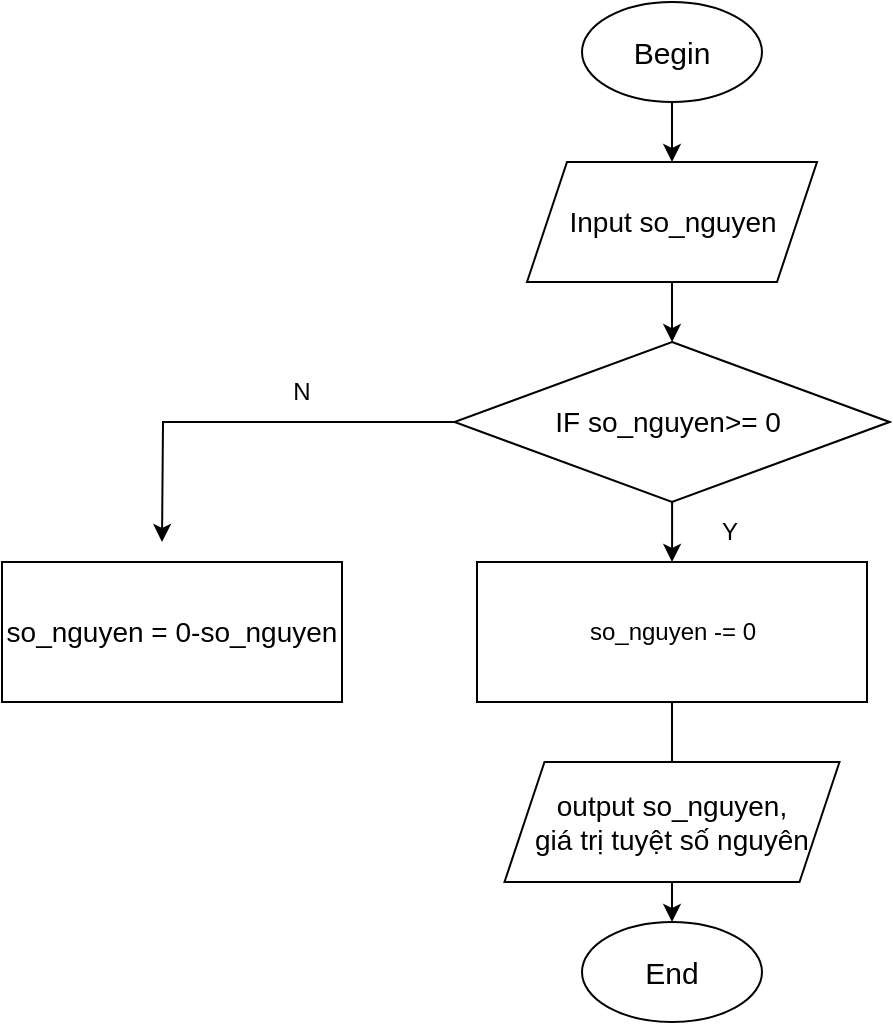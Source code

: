 <mxfile version="21.3.2" type="device" pages="6">
  <diagram name="bài 5" id="U9YtQZwNOXX5ka-FkjF2">
    <mxGraphModel dx="794" dy="523" grid="1" gridSize="10" guides="1" tooltips="1" connect="1" arrows="1" fold="1" page="1" pageScale="1" pageWidth="827" pageHeight="1169" math="0" shadow="0">
      <root>
        <mxCell id="0" />
        <mxCell id="1" parent="0" />
        <mxCell id="sISWanVRVo6WiU-uBJEr-9" value="" style="edgeStyle=orthogonalEdgeStyle;rounded=0;orthogonalLoop=1;jettySize=auto;html=1;" parent="1" source="sISWanVRVo6WiU-uBJEr-1" target="sISWanVRVo6WiU-uBJEr-2" edge="1">
          <mxGeometry relative="1" as="geometry" />
        </mxCell>
        <mxCell id="sISWanVRVo6WiU-uBJEr-1" value="Begin" style="ellipse;whiteSpace=wrap;html=1;fontSize=15;" parent="1" vertex="1">
          <mxGeometry x="340" y="20" width="90" height="50" as="geometry" />
        </mxCell>
        <mxCell id="sISWanVRVo6WiU-uBJEr-10" value="" style="edgeStyle=orthogonalEdgeStyle;rounded=0;orthogonalLoop=1;jettySize=auto;html=1;" parent="1" source="sISWanVRVo6WiU-uBJEr-2" target="sISWanVRVo6WiU-uBJEr-4" edge="1">
          <mxGeometry relative="1" as="geometry" />
        </mxCell>
        <mxCell id="sISWanVRVo6WiU-uBJEr-2" value="Input so_nguyen" style="shape=parallelogram;perimeter=parallelogramPerimeter;whiteSpace=wrap;html=1;fixedSize=1;fontSize=14;" parent="1" vertex="1">
          <mxGeometry x="312.5" y="100" width="145" height="60" as="geometry" />
        </mxCell>
        <mxCell id="sISWanVRVo6WiU-uBJEr-11" value="" style="edgeStyle=orthogonalEdgeStyle;rounded=0;orthogonalLoop=1;jettySize=auto;html=1;" parent="1" source="sISWanVRVo6WiU-uBJEr-4" target="sISWanVRVo6WiU-uBJEr-5" edge="1">
          <mxGeometry relative="1" as="geometry" />
        </mxCell>
        <mxCell id="sISWanVRVo6WiU-uBJEr-13" style="edgeStyle=orthogonalEdgeStyle;rounded=0;orthogonalLoop=1;jettySize=auto;html=1;" parent="1" source="sISWanVRVo6WiU-uBJEr-4" edge="1">
          <mxGeometry relative="1" as="geometry">
            <mxPoint x="130" y="290" as="targetPoint" />
          </mxGeometry>
        </mxCell>
        <mxCell id="sISWanVRVo6WiU-uBJEr-4" value="IF so_nguyen&amp;gt;= 0&amp;nbsp;" style="rhombus;whiteSpace=wrap;html=1;fontSize=14;" parent="1" vertex="1">
          <mxGeometry x="276.25" y="190" width="217.5" height="80" as="geometry" />
        </mxCell>
        <mxCell id="sISWanVRVo6WiU-uBJEr-12" value="" style="edgeStyle=orthogonalEdgeStyle;rounded=0;orthogonalLoop=1;jettySize=auto;html=1;" parent="1" source="sISWanVRVo6WiU-uBJEr-5" target="sISWanVRVo6WiU-uBJEr-8" edge="1">
          <mxGeometry relative="1" as="geometry" />
        </mxCell>
        <mxCell id="sISWanVRVo6WiU-uBJEr-5" value="so_nguyen -= 0" style="rounded=0;whiteSpace=wrap;html=1;" parent="1" vertex="1">
          <mxGeometry x="287.5" y="300" width="195" height="70" as="geometry" />
        </mxCell>
        <mxCell id="sISWanVRVo6WiU-uBJEr-6" value="&lt;font style=&quot;font-size: 14px;&quot;&gt;so_nguyen = 0-so_nguyen&lt;/font&gt;" style="rounded=0;whiteSpace=wrap;html=1;" parent="1" vertex="1">
          <mxGeometry x="50" y="300" width="170" height="70" as="geometry" />
        </mxCell>
        <mxCell id="sISWanVRVo6WiU-uBJEr-7" value="output so_nguyen,&lt;br&gt;giá trị tuyệt số nguyên" style="shape=parallelogram;perimeter=parallelogramPerimeter;whiteSpace=wrap;html=1;fixedSize=1;fontSize=14;" parent="1" vertex="1">
          <mxGeometry x="301.25" y="400" width="167.5" height="60" as="geometry" />
        </mxCell>
        <mxCell id="sISWanVRVo6WiU-uBJEr-8" value="End" style="ellipse;whiteSpace=wrap;html=1;fontSize=15;" parent="1" vertex="1">
          <mxGeometry x="340" y="480" width="90" height="50" as="geometry" />
        </mxCell>
        <mxCell id="sISWanVRVo6WiU-uBJEr-14" value="Y" style="text;html=1;strokeColor=none;fillColor=none;align=center;verticalAlign=middle;whiteSpace=wrap;rounded=0;" parent="1" vertex="1">
          <mxGeometry x="384" y="270" width="60" height="30" as="geometry" />
        </mxCell>
        <mxCell id="sISWanVRVo6WiU-uBJEr-16" value="N" style="text;html=1;strokeColor=none;fillColor=none;align=center;verticalAlign=middle;whiteSpace=wrap;rounded=0;" parent="1" vertex="1">
          <mxGeometry x="170" y="200" width="60" height="30" as="geometry" />
        </mxCell>
      </root>
    </mxGraphModel>
  </diagram>
  <diagram id="QT9K5VBL_IwrF22_GPTk" name="bài 6">
    <mxGraphModel dx="885" dy="523" grid="1" gridSize="10" guides="1" tooltips="1" connect="1" arrows="1" fold="1" page="1" pageScale="1" pageWidth="827" pageHeight="1169" math="0" shadow="0">
      <root>
        <mxCell id="0" />
        <mxCell id="1" parent="0" />
        <mxCell id="j7_jc3YkNV9KZ9nZa7Y4-8" value="" style="edgeStyle=orthogonalEdgeStyle;rounded=0;orthogonalLoop=1;jettySize=auto;html=1;" edge="1" parent="1" source="j7_jc3YkNV9KZ9nZa7Y4-1" target="j7_jc3YkNV9KZ9nZa7Y4-2">
          <mxGeometry relative="1" as="geometry" />
        </mxCell>
        <mxCell id="j7_jc3YkNV9KZ9nZa7Y4-1" value="Begin" style="ellipse;whiteSpace=wrap;html=1;" vertex="1" parent="1">
          <mxGeometry x="260" y="10" width="110" height="60" as="geometry" />
        </mxCell>
        <mxCell id="j7_jc3YkNV9KZ9nZa7Y4-9" value="" style="edgeStyle=orthogonalEdgeStyle;rounded=0;orthogonalLoop=1;jettySize=auto;html=1;" edge="1" parent="1" source="j7_jc3YkNV9KZ9nZa7Y4-2" target="j7_jc3YkNV9KZ9nZa7Y4-3">
          <mxGeometry relative="1" as="geometry" />
        </mxCell>
        <mxCell id="j7_jc3YkNV9KZ9nZa7Y4-2" value="Input&amp;nbsp; sum_lesson,&lt;br&gt;current_sum_lesson" style="shape=parallelogram;perimeter=parallelogramPerimeter;whiteSpace=wrap;html=1;fixedSize=1;" vertex="1" parent="1">
          <mxGeometry x="242.5" y="100" width="145" height="60" as="geometry" />
        </mxCell>
        <mxCell id="j7_jc3YkNV9KZ9nZa7Y4-10" value="" style="edgeStyle=orthogonalEdgeStyle;rounded=0;orthogonalLoop=1;jettySize=auto;html=1;" edge="1" parent="1" source="j7_jc3YkNV9KZ9nZa7Y4-3" target="j7_jc3YkNV9KZ9nZa7Y4-4">
          <mxGeometry relative="1" as="geometry" />
        </mxCell>
        <mxCell id="j7_jc3YkNV9KZ9nZa7Y4-3" value="percent = current_sum_lesson/sum_lesson*100" style="rounded=0;whiteSpace=wrap;html=1;" vertex="1" parent="1">
          <mxGeometry x="182.5" y="190" width="265" height="60" as="geometry" />
        </mxCell>
        <mxCell id="j7_jc3YkNV9KZ9nZa7Y4-11" value="" style="edgeStyle=orthogonalEdgeStyle;rounded=0;orthogonalLoop=1;jettySize=auto;html=1;" edge="1" parent="1" source="j7_jc3YkNV9KZ9nZa7Y4-4">
          <mxGeometry relative="1" as="geometry">
            <mxPoint x="315" y="390" as="targetPoint" />
          </mxGeometry>
        </mxCell>
        <mxCell id="j7_jc3YkNV9KZ9nZa7Y4-13" style="edgeStyle=orthogonalEdgeStyle;rounded=0;orthogonalLoop=1;jettySize=auto;html=1;entryX=0.5;entryY=0;entryDx=0;entryDy=0;" edge="1" parent="1" source="j7_jc3YkNV9KZ9nZa7Y4-4" target="j7_jc3YkNV9KZ9nZa7Y4-16">
          <mxGeometry relative="1" as="geometry">
            <mxPoint x="110" y="380" as="targetPoint" />
          </mxGeometry>
        </mxCell>
        <mxCell id="j7_jc3YkNV9KZ9nZa7Y4-4" value="If percent &amp;lt; 75%" style="rhombus;whiteSpace=wrap;html=1;" vertex="1" parent="1">
          <mxGeometry x="212.5" y="280" width="205" height="80" as="geometry" />
        </mxCell>
        <mxCell id="j7_jc3YkNV9KZ9nZa7Y4-19" value="" style="edgeStyle=orthogonalEdgeStyle;rounded=0;orthogonalLoop=1;jettySize=auto;html=1;" edge="1" parent="1" source="j7_jc3YkNV9KZ9nZa7Y4-7" target="j7_jc3YkNV9KZ9nZa7Y4-17">
          <mxGeometry relative="1" as="geometry" />
        </mxCell>
        <mxCell id="j7_jc3YkNV9KZ9nZa7Y4-7" value="Output&amp;nbsp;&lt;br&gt;percent,&lt;br&gt;ineligible for the exam" style="shape=parallelogram;perimeter=parallelogramPerimeter;whiteSpace=wrap;html=1;fixedSize=1;" vertex="1" parent="1">
          <mxGeometry x="231.25" y="400" width="167.5" height="60" as="geometry" />
        </mxCell>
        <mxCell id="j7_jc3YkNV9KZ9nZa7Y4-14" value="Y" style="text;html=1;strokeColor=none;fillColor=none;align=center;verticalAlign=middle;whiteSpace=wrap;rounded=0;" vertex="1" parent="1">
          <mxGeometry x="315" y="360" width="60" height="30" as="geometry" />
        </mxCell>
        <mxCell id="j7_jc3YkNV9KZ9nZa7Y4-15" value="N" style="text;html=1;strokeColor=none;fillColor=none;align=center;verticalAlign=middle;whiteSpace=wrap;rounded=0;" vertex="1" parent="1">
          <mxGeometry x="140" y="290" width="60" height="30" as="geometry" />
        </mxCell>
        <mxCell id="j7_jc3YkNV9KZ9nZa7Y4-16" value="Output&lt;br&gt;percent,&lt;br&gt;qualified for the exam" style="shape=parallelogram;perimeter=parallelogramPerimeter;whiteSpace=wrap;html=1;fixedSize=1;" vertex="1" parent="1">
          <mxGeometry x="37.5" y="400" width="172.5" height="60" as="geometry" />
        </mxCell>
        <mxCell id="j7_jc3YkNV9KZ9nZa7Y4-17" value="End" style="ellipse;whiteSpace=wrap;html=1;" vertex="1" parent="1">
          <mxGeometry x="260" y="500" width="110" height="60" as="geometry" />
        </mxCell>
      </root>
    </mxGraphModel>
  </diagram>
  <diagram id="qfAwkYJ0hN4C6Rzcit2L" name="bài 7">
    <mxGraphModel dx="1041" dy="615" grid="1" gridSize="10" guides="1" tooltips="1" connect="1" arrows="1" fold="1" page="1" pageScale="1" pageWidth="827" pageHeight="1169" math="0" shadow="0">
      <root>
        <mxCell id="0" />
        <mxCell id="1" parent="0" />
        <mxCell id="bpZMBX_TH1gXUToh-O47-13" value="" style="edgeStyle=orthogonalEdgeStyle;rounded=0;orthogonalLoop=1;jettySize=auto;html=1;" edge="1" parent="1" source="bpZMBX_TH1gXUToh-O47-1" target="bpZMBX_TH1gXUToh-O47-3">
          <mxGeometry relative="1" as="geometry" />
        </mxCell>
        <mxCell id="bpZMBX_TH1gXUToh-O47-1" value="Begin" style="ellipse;whiteSpace=wrap;html=1;" vertex="1" parent="1">
          <mxGeometry x="380.5" y="10" width="109.5" height="60" as="geometry" />
        </mxCell>
        <mxCell id="bpZMBX_TH1gXUToh-O47-2" value="Input kg&amp;nbsp;" style="shape=parallelogram;perimeter=parallelogramPerimeter;whiteSpace=wrap;html=1;fixedSize=1;flipH=1;flipV=1;direction=west;" vertex="1" parent="1">
          <mxGeometry x="375.5" y="110" width="120" height="60" as="geometry" />
        </mxCell>
        <mxCell id="bpZMBX_TH1gXUToh-O47-14" value="" style="edgeStyle=orthogonalEdgeStyle;rounded=0;orthogonalLoop=1;jettySize=auto;html=1;" edge="1" parent="1" source="bpZMBX_TH1gXUToh-O47-3" target="bpZMBX_TH1gXUToh-O47-4">
          <mxGeometry relative="1" as="geometry" />
        </mxCell>
        <mxCell id="bpZMBX_TH1gXUToh-O47-22" value="" style="edgeStyle=orthogonalEdgeStyle;rounded=0;orthogonalLoop=1;jettySize=auto;html=1;" edge="1" parent="1" source="bpZMBX_TH1gXUToh-O47-3" target="bpZMBX_TH1gXUToh-O47-11">
          <mxGeometry relative="1" as="geometry" />
        </mxCell>
        <mxCell id="bpZMBX_TH1gXUToh-O47-3" value="IF kg &amp;lt;= 10" style="rhombus;whiteSpace=wrap;html=1;flipH=1;flipV=1;direction=west;" vertex="1" parent="1">
          <mxGeometry x="357.5" y="193" width="155" height="80" as="geometry" />
        </mxCell>
        <mxCell id="bpZMBX_TH1gXUToh-O47-24" value="" style="edgeStyle=orthogonalEdgeStyle;rounded=0;orthogonalLoop=1;jettySize=auto;html=1;" edge="1" parent="1" source="bpZMBX_TH1gXUToh-O47-4" target="bpZMBX_TH1gXUToh-O47-23">
          <mxGeometry relative="1" as="geometry" />
        </mxCell>
        <mxCell id="bpZMBX_TH1gXUToh-O47-26" value="" style="edgeStyle=orthogonalEdgeStyle;rounded=0;orthogonalLoop=1;jettySize=auto;html=1;" edge="1" parent="1" source="bpZMBX_TH1gXUToh-O47-4">
          <mxGeometry relative="1" as="geometry">
            <mxPoint x="435.5" y="417" as="targetPoint" />
          </mxGeometry>
        </mxCell>
        <mxCell id="bpZMBX_TH1gXUToh-O47-4" value="If 10&amp;lt;kg&amp;lt;20" style="rhombus;whiteSpace=wrap;html=1;flipH=1;flipV=1;direction=west;" vertex="1" parent="1">
          <mxGeometry x="358" y="307" width="155" height="80" as="geometry" />
        </mxCell>
        <mxCell id="bpZMBX_TH1gXUToh-O47-36" style="edgeStyle=orthogonalEdgeStyle;rounded=0;orthogonalLoop=1;jettySize=auto;html=1;" edge="1" parent="1" source="bpZMBX_TH1gXUToh-O47-11">
          <mxGeometry relative="1" as="geometry">
            <mxPoint x="80" y="560" as="targetPoint" />
          </mxGeometry>
        </mxCell>
        <mxCell id="bpZMBX_TH1gXUToh-O47-11" value="cost = kg*5" style="rounded=0;whiteSpace=wrap;html=1;" vertex="1" parent="1">
          <mxGeometry x="160" y="203" width="120" height="60" as="geometry" />
        </mxCell>
        <mxCell id="bpZMBX_TH1gXUToh-O47-18" value="N" style="text;html=1;strokeColor=none;fillColor=none;align=center;verticalAlign=middle;whiteSpace=wrap;rounded=0;" vertex="1" parent="1">
          <mxGeometry x="430.5" y="273" width="60" height="30" as="geometry" />
        </mxCell>
        <mxCell id="bpZMBX_TH1gXUToh-O47-19" value="N" style="text;html=1;strokeColor=none;fillColor=none;align=center;verticalAlign=middle;whiteSpace=wrap;rounded=0;" vertex="1" parent="1">
          <mxGeometry x="453" y="387" width="60" height="30" as="geometry" />
        </mxCell>
        <mxCell id="bpZMBX_TH1gXUToh-O47-40" style="edgeStyle=orthogonalEdgeStyle;rounded=0;orthogonalLoop=1;jettySize=auto;html=1;" edge="1" parent="1" source="bpZMBX_TH1gXUToh-O47-23">
          <mxGeometry relative="1" as="geometry">
            <mxPoint x="80" y="347" as="targetPoint" />
          </mxGeometry>
        </mxCell>
        <mxCell id="bpZMBX_TH1gXUToh-O47-23" value="cost = kg*7" style="rounded=0;whiteSpace=wrap;html=1;" vertex="1" parent="1">
          <mxGeometry x="160" y="317" width="120" height="60" as="geometry" />
        </mxCell>
        <mxCell id="bpZMBX_TH1gXUToh-O47-31" value="" style="edgeStyle=orthogonalEdgeStyle;rounded=0;orthogonalLoop=1;jettySize=auto;html=1;" edge="1" parent="1" source="bpZMBX_TH1gXUToh-O47-27" target="bpZMBX_TH1gXUToh-O47-28">
          <mxGeometry relative="1" as="geometry" />
        </mxCell>
        <mxCell id="bpZMBX_TH1gXUToh-O47-27" value="cost= kg*10" style="rounded=0;whiteSpace=wrap;html=1;" vertex="1" parent="1">
          <mxGeometry x="375.5" y="430" width="120" height="60" as="geometry" />
        </mxCell>
        <mxCell id="bpZMBX_TH1gXUToh-O47-34" value="" style="edgeStyle=orthogonalEdgeStyle;rounded=0;orthogonalLoop=1;jettySize=auto;html=1;" edge="1" parent="1" source="bpZMBX_TH1gXUToh-O47-28" target="bpZMBX_TH1gXUToh-O47-33">
          <mxGeometry relative="1" as="geometry" />
        </mxCell>
        <mxCell id="bpZMBX_TH1gXUToh-O47-28" value="Output&lt;br&gt;kg,&lt;br&gt;cost" style="shape=parallelogram;perimeter=parallelogramPerimeter;whiteSpace=wrap;html=1;fixedSize=1;flipH=1;flipV=1;direction=west;" vertex="1" parent="1">
          <mxGeometry x="375" y="525" width="120" height="60" as="geometry" />
        </mxCell>
        <mxCell id="bpZMBX_TH1gXUToh-O47-29" value="Y" style="text;html=1;strokeColor=none;fillColor=none;align=center;verticalAlign=middle;whiteSpace=wrap;rounded=0;" vertex="1" parent="1">
          <mxGeometry x="297.5" y="203" width="60" height="30" as="geometry" />
        </mxCell>
        <mxCell id="bpZMBX_TH1gXUToh-O47-30" value="Y" style="text;html=1;strokeColor=none;fillColor=none;align=center;verticalAlign=middle;whiteSpace=wrap;rounded=0;" vertex="1" parent="1">
          <mxGeometry x="297.5" y="317" width="60" height="30" as="geometry" />
        </mxCell>
        <mxCell id="bpZMBX_TH1gXUToh-O47-33" value="End" style="ellipse;whiteSpace=wrap;html=1;" vertex="1" parent="1">
          <mxGeometry x="380.5" y="620" width="110" height="70" as="geometry" />
        </mxCell>
        <mxCell id="bpZMBX_TH1gXUToh-O47-39" style="edgeStyle=orthogonalEdgeStyle;rounded=0;orthogonalLoop=1;jettySize=auto;html=1;entryX=1;entryY=0.5;entryDx=0;entryDy=0;" edge="1" parent="1" source="bpZMBX_TH1gXUToh-O47-11" target="bpZMBX_TH1gXUToh-O47-28">
          <mxGeometry relative="1" as="geometry">
            <mxPoint x="80" y="560" as="targetPoint" />
            <Array as="points">
              <mxPoint x="80" y="233" />
              <mxPoint x="80" y="555" />
            </Array>
          </mxGeometry>
        </mxCell>
      </root>
    </mxGraphModel>
  </diagram>
  <diagram id="3U2pOrKbeL-ZM2x_FUtW" name="Bài 8">
    <mxGraphModel dx="885" dy="523" grid="1" gridSize="10" guides="1" tooltips="1" connect="1" arrows="1" fold="1" page="1" pageScale="1" pageWidth="827" pageHeight="1169" math="0" shadow="0">
      <root>
        <mxCell id="0" />
        <mxCell id="1" parent="0" />
        <mxCell id="BPVdfWYFSBXbLGdyFyDm-9" value="" style="edgeStyle=orthogonalEdgeStyle;rounded=0;orthogonalLoop=1;jettySize=auto;html=1;" edge="1" parent="1" source="qEwUMLGg2oMo6g-tghVz-1" target="BPVdfWYFSBXbLGdyFyDm-3">
          <mxGeometry relative="1" as="geometry" />
        </mxCell>
        <mxCell id="qEwUMLGg2oMo6g-tghVz-1" value="Begin" style="ellipse;whiteSpace=wrap;html=1;" vertex="1" parent="1">
          <mxGeometry x="350" width="100" height="60" as="geometry" />
        </mxCell>
        <mxCell id="BPVdfWYFSBXbLGdyFyDm-8" value="" style="edgeStyle=orthogonalEdgeStyle;rounded=0;orthogonalLoop=1;jettySize=auto;html=1;" edge="1" parent="1" source="BPVdfWYFSBXbLGdyFyDm-1" target="BPVdfWYFSBXbLGdyFyDm-3">
          <mxGeometry relative="1" as="geometry" />
        </mxCell>
        <mxCell id="BPVdfWYFSBXbLGdyFyDm-1" value="Input year" style="shape=parallelogram;perimeter=parallelogramPerimeter;whiteSpace=wrap;html=1;fixedSize=1;" vertex="1" parent="1">
          <mxGeometry x="340" y="80" width="120" height="60" as="geometry" />
        </mxCell>
        <mxCell id="BPVdfWYFSBXbLGdyFyDm-6" style="edgeStyle=orthogonalEdgeStyle;rounded=0;orthogonalLoop=1;jettySize=auto;html=1;entryX=0.5;entryY=0;entryDx=0;entryDy=0;" edge="1" parent="1" source="BPVdfWYFSBXbLGdyFyDm-3" target="BPVdfWYFSBXbLGdyFyDm-5">
          <mxGeometry relative="1" as="geometry" />
        </mxCell>
        <mxCell id="BPVdfWYFSBXbLGdyFyDm-7" value="" style="edgeStyle=orthogonalEdgeStyle;rounded=0;orthogonalLoop=1;jettySize=auto;html=1;" edge="1" parent="1" source="BPVdfWYFSBXbLGdyFyDm-3" target="BPVdfWYFSBXbLGdyFyDm-4">
          <mxGeometry relative="1" as="geometry" />
        </mxCell>
        <mxCell id="BPVdfWYFSBXbLGdyFyDm-3" value="If year%4=0" style="rhombus;whiteSpace=wrap;html=1;" vertex="1" parent="1">
          <mxGeometry x="330" y="170" width="140" height="80" as="geometry" />
        </mxCell>
        <mxCell id="BPVdfWYFSBXbLGdyFyDm-4" value="Output&lt;br&gt;Leap year" style="shape=parallelogram;perimeter=parallelogramPerimeter;whiteSpace=wrap;html=1;fixedSize=1;" vertex="1" parent="1">
          <mxGeometry x="340" y="290" width="120" height="60" as="geometry" />
        </mxCell>
        <mxCell id="BPVdfWYFSBXbLGdyFyDm-5" value="Output&lt;br&gt;Not leap year" style="shape=parallelogram;perimeter=parallelogramPerimeter;whiteSpace=wrap;html=1;fixedSize=1;" vertex="1" parent="1">
          <mxGeometry x="150" y="290" width="120" height="60" as="geometry" />
        </mxCell>
      </root>
    </mxGraphModel>
  </diagram>
  <diagram id="mmPP5GzyprtqwLeuGIsR" name="Bài 9">
    <mxGraphModel dx="794" dy="523" grid="1" gridSize="10" guides="1" tooltips="1" connect="1" arrows="1" fold="1" page="1" pageScale="1" pageWidth="827" pageHeight="1169" math="0" shadow="0">
      <root>
        <mxCell id="0" />
        <mxCell id="1" parent="0" />
        <mxCell id="tXPoECYmOmHlPiixlCCm-11" value="" style="edgeStyle=orthogonalEdgeStyle;rounded=0;orthogonalLoop=1;jettySize=auto;html=1;" parent="1" source="tXPoECYmOmHlPiixlCCm-1" target="tXPoECYmOmHlPiixlCCm-2" edge="1">
          <mxGeometry relative="1" as="geometry" />
        </mxCell>
        <mxCell id="tXPoECYmOmHlPiixlCCm-1" value="Begin" style="ellipse;whiteSpace=wrap;html=1;" parent="1" vertex="1">
          <mxGeometry x="40" y="10" width="100" height="60" as="geometry" />
        </mxCell>
        <mxCell id="tXPoECYmOmHlPiixlCCm-12" value="" style="edgeStyle=orthogonalEdgeStyle;rounded=0;orthogonalLoop=1;jettySize=auto;html=1;" parent="1" source="tXPoECYmOmHlPiixlCCm-2" target="tXPoECYmOmHlPiixlCCm-4" edge="1">
          <mxGeometry relative="1" as="geometry" />
        </mxCell>
        <mxCell id="tXPoECYmOmHlPiixlCCm-2" value="Input number" style="shape=parallelogram;perimeter=parallelogramPerimeter;whiteSpace=wrap;html=1;fixedSize=1;" parent="1" vertex="1">
          <mxGeometry x="30" y="190" width="120" height="60" as="geometry" />
        </mxCell>
        <mxCell id="tXPoECYmOmHlPiixlCCm-13" value="" style="edgeStyle=orthogonalEdgeStyle;rounded=0;orthogonalLoop=1;jettySize=auto;html=1;" parent="1" source="tXPoECYmOmHlPiixlCCm-4" target="tXPoECYmOmHlPiixlCCm-5" edge="1">
          <mxGeometry relative="1" as="geometry" />
        </mxCell>
        <mxCell id="tXPoECYmOmHlPiixlCCm-73" value="" style="edgeStyle=orthogonalEdgeStyle;rounded=0;orthogonalLoop=1;jettySize=auto;html=1;" parent="1" source="tXPoECYmOmHlPiixlCCm-4" target="tXPoECYmOmHlPiixlCCm-37" edge="1">
          <mxGeometry relative="1" as="geometry" />
        </mxCell>
        <mxCell id="tXPoECYmOmHlPiixlCCm-4" value="number =1" style="rhombus;whiteSpace=wrap;html=1;" parent="1" vertex="1">
          <mxGeometry x="190" y="181" width="120" height="80" as="geometry" />
        </mxCell>
        <mxCell id="tXPoECYmOmHlPiixlCCm-14" value="" style="edgeStyle=orthogonalEdgeStyle;rounded=0;orthogonalLoop=1;jettySize=auto;html=1;" parent="1" source="tXPoECYmOmHlPiixlCCm-5" target="tXPoECYmOmHlPiixlCCm-6" edge="1">
          <mxGeometry relative="1" as="geometry" />
        </mxCell>
        <mxCell id="tXPoECYmOmHlPiixlCCm-72" value="" style="edgeStyle=orthogonalEdgeStyle;rounded=0;orthogonalLoop=1;jettySize=auto;html=1;" parent="1" source="tXPoECYmOmHlPiixlCCm-5" target="tXPoECYmOmHlPiixlCCm-38" edge="1">
          <mxGeometry relative="1" as="geometry" />
        </mxCell>
        <mxCell id="tXPoECYmOmHlPiixlCCm-5" value="number =2" style="rhombus;whiteSpace=wrap;html=1;" parent="1" vertex="1">
          <mxGeometry x="340" y="180" width="120" height="80" as="geometry" />
        </mxCell>
        <mxCell id="tXPoECYmOmHlPiixlCCm-29" value="" style="edgeStyle=orthogonalEdgeStyle;rounded=0;orthogonalLoop=1;jettySize=auto;html=1;" parent="1" source="tXPoECYmOmHlPiixlCCm-6" target="tXPoECYmOmHlPiixlCCm-7" edge="1">
          <mxGeometry relative="1" as="geometry" />
        </mxCell>
        <mxCell id="tXPoECYmOmHlPiixlCCm-52" value="" style="edgeStyle=orthogonalEdgeStyle;rounded=0;orthogonalLoop=1;jettySize=auto;html=1;" parent="1" source="tXPoECYmOmHlPiixlCCm-6" target="tXPoECYmOmHlPiixlCCm-39" edge="1">
          <mxGeometry relative="1" as="geometry" />
        </mxCell>
        <mxCell id="tXPoECYmOmHlPiixlCCm-6" value="number =3" style="rhombus;whiteSpace=wrap;html=1;" parent="1" vertex="1">
          <mxGeometry x="490" y="180" width="120" height="80" as="geometry" />
        </mxCell>
        <mxCell id="tXPoECYmOmHlPiixlCCm-30" value="" style="edgeStyle=orthogonalEdgeStyle;rounded=0;orthogonalLoop=1;jettySize=auto;html=1;" parent="1" source="tXPoECYmOmHlPiixlCCm-7" target="tXPoECYmOmHlPiixlCCm-10" edge="1">
          <mxGeometry relative="1" as="geometry" />
        </mxCell>
        <mxCell id="tXPoECYmOmHlPiixlCCm-53" value="" style="edgeStyle=orthogonalEdgeStyle;rounded=0;orthogonalLoop=1;jettySize=auto;html=1;" parent="1" source="tXPoECYmOmHlPiixlCCm-7" target="tXPoECYmOmHlPiixlCCm-40" edge="1">
          <mxGeometry relative="1" as="geometry" />
        </mxCell>
        <mxCell id="tXPoECYmOmHlPiixlCCm-7" value="number =4" style="rhombus;whiteSpace=wrap;html=1;" parent="1" vertex="1">
          <mxGeometry x="495" y="295" width="110" height="80" as="geometry" />
        </mxCell>
        <mxCell id="tXPoECYmOmHlPiixlCCm-32" value="" style="edgeStyle=orthogonalEdgeStyle;rounded=0;orthogonalLoop=1;jettySize=auto;html=1;" parent="1" source="tXPoECYmOmHlPiixlCCm-8" target="tXPoECYmOmHlPiixlCCm-9" edge="1">
          <mxGeometry relative="1" as="geometry" />
        </mxCell>
        <mxCell id="tXPoECYmOmHlPiixlCCm-55" value="" style="edgeStyle=orthogonalEdgeStyle;rounded=0;orthogonalLoop=1;jettySize=auto;html=1;" parent="1" source="tXPoECYmOmHlPiixlCCm-8" target="tXPoECYmOmHlPiixlCCm-42" edge="1">
          <mxGeometry relative="1" as="geometry" />
        </mxCell>
        <mxCell id="tXPoECYmOmHlPiixlCCm-8" value="number =6" style="rhombus;whiteSpace=wrap;html=1;" parent="1" vertex="1">
          <mxGeometry x="490" y="500" width="120" height="80" as="geometry" />
        </mxCell>
        <mxCell id="tXPoECYmOmHlPiixlCCm-56" value="" style="edgeStyle=orthogonalEdgeStyle;rounded=0;orthogonalLoop=1;jettySize=auto;html=1;" parent="1" source="tXPoECYmOmHlPiixlCCm-9" target="tXPoECYmOmHlPiixlCCm-43" edge="1">
          <mxGeometry relative="1" as="geometry" />
        </mxCell>
        <mxCell id="tXPoECYmOmHlPiixlCCm-58" value="" style="edgeStyle=orthogonalEdgeStyle;rounded=0;orthogonalLoop=1;jettySize=auto;html=1;" parent="1" source="tXPoECYmOmHlPiixlCCm-9" target="tXPoECYmOmHlPiixlCCm-57" edge="1">
          <mxGeometry relative="1" as="geometry" />
        </mxCell>
        <mxCell id="tXPoECYmOmHlPiixlCCm-9" value="number =7" style="rhombus;whiteSpace=wrap;html=1;" parent="1" vertex="1">
          <mxGeometry x="490" y="600" width="120" height="80" as="geometry" />
        </mxCell>
        <mxCell id="tXPoECYmOmHlPiixlCCm-31" value="" style="edgeStyle=orthogonalEdgeStyle;rounded=0;orthogonalLoop=1;jettySize=auto;html=1;" parent="1" source="tXPoECYmOmHlPiixlCCm-10" target="tXPoECYmOmHlPiixlCCm-8" edge="1">
          <mxGeometry relative="1" as="geometry" />
        </mxCell>
        <mxCell id="tXPoECYmOmHlPiixlCCm-54" value="" style="edgeStyle=orthogonalEdgeStyle;rounded=0;orthogonalLoop=1;jettySize=auto;html=1;" parent="1" source="tXPoECYmOmHlPiixlCCm-10" target="tXPoECYmOmHlPiixlCCm-41" edge="1">
          <mxGeometry relative="1" as="geometry" />
        </mxCell>
        <mxCell id="tXPoECYmOmHlPiixlCCm-10" value="number =5" style="rhombus;whiteSpace=wrap;html=1;" parent="1" vertex="1">
          <mxGeometry x="495" y="400" width="110" height="80" as="geometry" />
        </mxCell>
        <mxCell id="tXPoECYmOmHlPiixlCCm-75" style="edgeStyle=orthogonalEdgeStyle;rounded=0;orthogonalLoop=1;jettySize=auto;html=1;" parent="1" source="tXPoECYmOmHlPiixlCCm-37" edge="1">
          <mxGeometry relative="1" as="geometry">
            <mxPoint x="400" y="40" as="targetPoint" />
            <Array as="points">
              <mxPoint x="250" y="40" />
            </Array>
          </mxGeometry>
        </mxCell>
        <mxCell id="tXPoECYmOmHlPiixlCCm-37" value="Output sunday" style="shape=parallelogram;perimeter=parallelogramPerimeter;whiteSpace=wrap;html=1;fixedSize=1;" parent="1" vertex="1">
          <mxGeometry x="190" y="80" width="120" height="60" as="geometry" />
        </mxCell>
        <mxCell id="tXPoECYmOmHlPiixlCCm-74" style="edgeStyle=orthogonalEdgeStyle;rounded=0;orthogonalLoop=1;jettySize=auto;html=1;" parent="1" source="tXPoECYmOmHlPiixlCCm-38" edge="1">
          <mxGeometry relative="1" as="geometry">
            <mxPoint x="790" y="220" as="targetPoint" />
            <Array as="points">
              <mxPoint x="400" y="40" />
              <mxPoint x="791" y="40" />
            </Array>
          </mxGeometry>
        </mxCell>
        <mxCell id="tXPoECYmOmHlPiixlCCm-38" value="Output Monday" style="shape=parallelogram;perimeter=parallelogramPerimeter;whiteSpace=wrap;html=1;fixedSize=1;" parent="1" vertex="1">
          <mxGeometry x="340" y="80" width="120" height="60" as="geometry" />
        </mxCell>
        <mxCell id="tXPoECYmOmHlPiixlCCm-69" style="edgeStyle=orthogonalEdgeStyle;rounded=0;orthogonalLoop=1;jettySize=auto;html=1;" parent="1" source="tXPoECYmOmHlPiixlCCm-39" edge="1">
          <mxGeometry relative="1" as="geometry">
            <mxPoint x="790" y="330" as="targetPoint" />
          </mxGeometry>
        </mxCell>
        <mxCell id="tXPoECYmOmHlPiixlCCm-39" value="Output Tuesday" style="shape=parallelogram;perimeter=parallelogramPerimeter;whiteSpace=wrap;html=1;fixedSize=1;" parent="1" vertex="1">
          <mxGeometry x="630" y="190" width="120" height="60" as="geometry" />
        </mxCell>
        <mxCell id="tXPoECYmOmHlPiixlCCm-68" style="edgeStyle=orthogonalEdgeStyle;rounded=0;orthogonalLoop=1;jettySize=auto;html=1;" parent="1" source="tXPoECYmOmHlPiixlCCm-40" edge="1">
          <mxGeometry relative="1" as="geometry">
            <mxPoint x="790" y="440" as="targetPoint" />
          </mxGeometry>
        </mxCell>
        <mxCell id="tXPoECYmOmHlPiixlCCm-40" value="Output Wednesday" style="shape=parallelogram;perimeter=parallelogramPerimeter;whiteSpace=wrap;html=1;fixedSize=1;" parent="1" vertex="1">
          <mxGeometry x="625" y="305" width="130" height="60" as="geometry" />
        </mxCell>
        <mxCell id="tXPoECYmOmHlPiixlCCm-67" style="edgeStyle=orthogonalEdgeStyle;rounded=0;orthogonalLoop=1;jettySize=auto;html=1;" parent="1" source="tXPoECYmOmHlPiixlCCm-41" edge="1">
          <mxGeometry relative="1" as="geometry">
            <mxPoint x="790" y="540" as="targetPoint" />
          </mxGeometry>
        </mxCell>
        <mxCell id="tXPoECYmOmHlPiixlCCm-41" value="Output Thursday" style="shape=parallelogram;perimeter=parallelogramPerimeter;whiteSpace=wrap;html=1;fixedSize=1;" parent="1" vertex="1">
          <mxGeometry x="625" y="410" width="130" height="60" as="geometry" />
        </mxCell>
        <mxCell id="tXPoECYmOmHlPiixlCCm-66" style="edgeStyle=orthogonalEdgeStyle;rounded=0;orthogonalLoop=1;jettySize=auto;html=1;" parent="1" source="tXPoECYmOmHlPiixlCCm-42" edge="1">
          <mxGeometry relative="1" as="geometry">
            <mxPoint x="790" y="640" as="targetPoint" />
          </mxGeometry>
        </mxCell>
        <mxCell id="tXPoECYmOmHlPiixlCCm-42" value="Output Friday" style="shape=parallelogram;perimeter=parallelogramPerimeter;whiteSpace=wrap;html=1;fixedSize=1;" parent="1" vertex="1">
          <mxGeometry x="630" y="510" width="120" height="60" as="geometry" />
        </mxCell>
        <mxCell id="tXPoECYmOmHlPiixlCCm-65" style="edgeStyle=orthogonalEdgeStyle;rounded=0;orthogonalLoop=1;jettySize=auto;html=1;entryX=1;entryY=0.5;entryDx=0;entryDy=0;" parent="1" source="tXPoECYmOmHlPiixlCCm-43" target="tXPoECYmOmHlPiixlCCm-57" edge="1">
          <mxGeometry relative="1" as="geometry">
            <Array as="points">
              <mxPoint x="790" y="640" />
              <mxPoint x="790" y="760" />
            </Array>
          </mxGeometry>
        </mxCell>
        <mxCell id="tXPoECYmOmHlPiixlCCm-43" value="Output Saturday" style="shape=parallelogram;perimeter=parallelogramPerimeter;whiteSpace=wrap;html=1;fixedSize=1;" parent="1" vertex="1">
          <mxGeometry x="630" y="610" width="120" height="60" as="geometry" />
        </mxCell>
        <mxCell id="tXPoECYmOmHlPiixlCCm-57" value="End" style="ellipse;whiteSpace=wrap;html=1;" parent="1" vertex="1">
          <mxGeometry x="500" y="730" width="100" height="60" as="geometry" />
        </mxCell>
      </root>
    </mxGraphModel>
  </diagram>
  <diagram id="GsHdnBDUAz6Fcxnkb-Fn" name="bài 10">
    <mxGraphModel dx="934" dy="615" grid="1" gridSize="10" guides="1" tooltips="1" connect="1" arrows="1" fold="1" page="1" pageScale="1" pageWidth="827" pageHeight="1169" math="0" shadow="0">
      <root>
        <mxCell id="0" />
        <mxCell id="1" parent="0" />
        <mxCell id="Pat24i2zpl5B0i3ti1a--13" value="" style="edgeStyle=orthogonalEdgeStyle;rounded=0;orthogonalLoop=1;jettySize=auto;html=1;" edge="1" parent="1" source="Pat24i2zpl5B0i3ti1a--1" target="Pat24i2zpl5B0i3ti1a--2">
          <mxGeometry relative="1" as="geometry" />
        </mxCell>
        <mxCell id="Pat24i2zpl5B0i3ti1a--1" value="Begin" style="ellipse;whiteSpace=wrap;html=1;" vertex="1" parent="1">
          <mxGeometry x="215" width="80" height="50" as="geometry" />
        </mxCell>
        <mxCell id="Pat24i2zpl5B0i3ti1a--14" value="" style="edgeStyle=orthogonalEdgeStyle;rounded=0;orthogonalLoop=1;jettySize=auto;html=1;" edge="1" parent="1" source="Pat24i2zpl5B0i3ti1a--2" target="Pat24i2zpl5B0i3ti1a--5">
          <mxGeometry relative="1" as="geometry" />
        </mxCell>
        <mxCell id="Pat24i2zpl5B0i3ti1a--2" value="Input soluong_ga, soluong_buger, soluong_pesi" style="shape=parallelogram;perimeter=parallelogramPerimeter;whiteSpace=wrap;html=1;fixedSize=1;" vertex="1" parent="1">
          <mxGeometry x="145" y="80" width="220" height="90" as="geometry" />
        </mxCell>
        <mxCell id="Pat24i2zpl5B0i3ti1a--15" value="" style="edgeStyle=orthogonalEdgeStyle;rounded=0;orthogonalLoop=1;jettySize=auto;html=1;" edge="1" parent="1" source="Pat24i2zpl5B0i3ti1a--5" target="Pat24i2zpl5B0i3ti1a--7">
          <mxGeometry relative="1" as="geometry" />
        </mxCell>
        <mxCell id="Pat24i2zpl5B0i3ti1a--5" value="tong_gia_tien = soluong_ga*35k + soluong_burger*50 + pesi*10k" style="rounded=0;whiteSpace=wrap;html=1;" vertex="1" parent="1">
          <mxGeometry x="165" y="200" width="180" height="90" as="geometry" />
        </mxCell>
        <mxCell id="Pat24i2zpl5B0i3ti1a--16" value="" style="edgeStyle=orthogonalEdgeStyle;rounded=0;orthogonalLoop=1;jettySize=auto;html=1;" edge="1" parent="1" source="Pat24i2zpl5B0i3ti1a--7" target="Pat24i2zpl5B0i3ti1a--8">
          <mxGeometry relative="1" as="geometry" />
        </mxCell>
        <mxCell id="Pat24i2zpl5B0i3ti1a--19" value="" style="edgeStyle=orthogonalEdgeStyle;rounded=0;orthogonalLoop=1;jettySize=auto;html=1;" edge="1" parent="1" source="Pat24i2zpl5B0i3ti1a--7" target="Pat24i2zpl5B0i3ti1a--9">
          <mxGeometry relative="1" as="geometry" />
        </mxCell>
        <mxCell id="Pat24i2zpl5B0i3ti1a--7" value="2000k&amp;lt;tong_gia_tien&amp;lt;=4000k&amp;nbsp;" style="rhombus;whiteSpace=wrap;html=1;" vertex="1" parent="1">
          <mxGeometry x="155" y="310" width="200" height="80" as="geometry" />
        </mxCell>
        <mxCell id="Pat24i2zpl5B0i3ti1a--17" value="" style="edgeStyle=orthogonalEdgeStyle;rounded=0;orthogonalLoop=1;jettySize=auto;html=1;" edge="1" parent="1" source="Pat24i2zpl5B0i3ti1a--8" target="Pat24i2zpl5B0i3ti1a--11">
          <mxGeometry relative="1" as="geometry" />
        </mxCell>
        <mxCell id="Pat24i2zpl5B0i3ti1a--20" value="" style="edgeStyle=orthogonalEdgeStyle;rounded=0;orthogonalLoop=1;jettySize=auto;html=1;" edge="1" parent="1" source="Pat24i2zpl5B0i3ti1a--8" target="Pat24i2zpl5B0i3ti1a--10">
          <mxGeometry relative="1" as="geometry" />
        </mxCell>
        <mxCell id="Pat24i2zpl5B0i3ti1a--8" value="tong_gia_tien &amp;gt; 4000k" style="rhombus;whiteSpace=wrap;html=1;" vertex="1" parent="1">
          <mxGeometry x="160" y="420" width="190" height="80" as="geometry" />
        </mxCell>
        <mxCell id="Pat24i2zpl5B0i3ti1a--25" style="edgeStyle=orthogonalEdgeStyle;rounded=0;orthogonalLoop=1;jettySize=auto;html=1;entryX=1;entryY=0.5;entryDx=0;entryDy=0;" edge="1" parent="1" source="Pat24i2zpl5B0i3ti1a--9" target="Pat24i2zpl5B0i3ti1a--11">
          <mxGeometry relative="1" as="geometry">
            <Array as="points">
              <mxPoint x="660" y="350" />
              <mxPoint x="660" y="585" />
            </Array>
          </mxGeometry>
        </mxCell>
        <mxCell id="Pat24i2zpl5B0i3ti1a--9" value="tong_tien_giam= 10%tong_gia_tien&lt;br&gt;tong_tien_thanh_toan = tong_gia_tien - tong_tien_giam" style="rounded=0;whiteSpace=wrap;html=1;" vertex="1" parent="1">
          <mxGeometry x="400" y="305" width="170" height="90" as="geometry" />
        </mxCell>
        <mxCell id="Pat24i2zpl5B0i3ti1a--28" style="edgeStyle=orthogonalEdgeStyle;rounded=0;orthogonalLoop=1;jettySize=auto;html=1;" edge="1" parent="1" source="Pat24i2zpl5B0i3ti1a--10">
          <mxGeometry relative="1" as="geometry">
            <mxPoint x="660.0" y="460" as="targetPoint" />
          </mxGeometry>
        </mxCell>
        <mxCell id="Pat24i2zpl5B0i3ti1a--10" value="&amp;nbsp;tong_tien_giam= 15%tong_gia_tien&lt;br&gt;tong_tien_thanh_toan = tong_gia_tien - tong_tien_giam" style="rounded=0;whiteSpace=wrap;html=1;" vertex="1" parent="1">
          <mxGeometry x="400" y="420" width="170" height="80" as="geometry" />
        </mxCell>
        <mxCell id="Pat24i2zpl5B0i3ti1a--18" value="" style="edgeStyle=orthogonalEdgeStyle;rounded=0;orthogonalLoop=1;jettySize=auto;html=1;" edge="1" parent="1" source="Pat24i2zpl5B0i3ti1a--11" target="Pat24i2zpl5B0i3ti1a--12">
          <mxGeometry relative="1" as="geometry" />
        </mxCell>
        <mxCell id="Pat24i2zpl5B0i3ti1a--11" value="output tong_gia_tien,&lt;br&gt;tong_tien_giam,&lt;br&gt;tong_tien_thanh_toan.&lt;br&gt;&quot;Cảm ơn quí khách đã mua" style="shape=parallelogram;perimeter=parallelogramPerimeter;whiteSpace=wrap;html=1;fixedSize=1;" vertex="1" parent="1">
          <mxGeometry x="153.75" y="555" width="202.5" height="60" as="geometry" />
        </mxCell>
        <mxCell id="Pat24i2zpl5B0i3ti1a--12" value="End" style="ellipse;whiteSpace=wrap;html=1;" vertex="1" parent="1">
          <mxGeometry x="215" y="650" width="80" height="50" as="geometry" />
        </mxCell>
        <mxCell id="Pat24i2zpl5B0i3ti1a--21" value="Y" style="text;html=1;strokeColor=none;fillColor=none;align=center;verticalAlign=middle;whiteSpace=wrap;rounded=0;" vertex="1" parent="1">
          <mxGeometry x="340" y="310" width="60" height="30" as="geometry" />
        </mxCell>
        <mxCell id="Pat24i2zpl5B0i3ti1a--22" value="Y" style="text;html=1;strokeColor=none;fillColor=none;align=center;verticalAlign=middle;whiteSpace=wrap;rounded=0;" vertex="1" parent="1">
          <mxGeometry x="340" y="420" width="60" height="30" as="geometry" />
        </mxCell>
        <mxCell id="Pat24i2zpl5B0i3ti1a--23" value="N" style="text;html=1;strokeColor=none;fillColor=none;align=center;verticalAlign=middle;whiteSpace=wrap;rounded=0;" vertex="1" parent="1">
          <mxGeometry x="270" y="395" width="60" height="30" as="geometry" />
        </mxCell>
        <mxCell id="Pat24i2zpl5B0i3ti1a--24" value="N" style="text;html=1;strokeColor=none;fillColor=none;align=center;verticalAlign=middle;whiteSpace=wrap;rounded=0;" vertex="1" parent="1">
          <mxGeometry x="260" y="510" width="60" height="30" as="geometry" />
        </mxCell>
      </root>
    </mxGraphModel>
  </diagram>
</mxfile>

